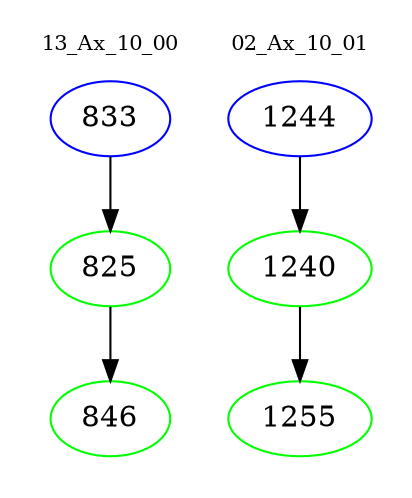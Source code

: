 digraph{
subgraph cluster_0 {
color = white
label = "13_Ax_10_00";
fontsize=10;
T0_833 [label="833", color="blue"]
T0_833 -> T0_825 [color="black"]
T0_825 [label="825", color="green"]
T0_825 -> T0_846 [color="black"]
T0_846 [label="846", color="green"]
}
subgraph cluster_1 {
color = white
label = "02_Ax_10_01";
fontsize=10;
T1_1244 [label="1244", color="blue"]
T1_1244 -> T1_1240 [color="black"]
T1_1240 [label="1240", color="green"]
T1_1240 -> T1_1255 [color="black"]
T1_1255 [label="1255", color="green"]
}
}
